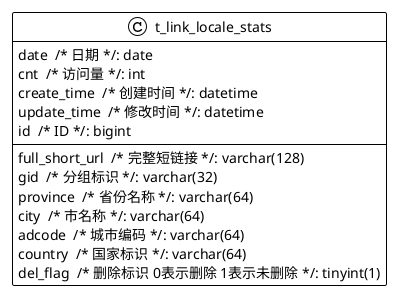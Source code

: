 @startuml

!theme plain
top to bottom direction
skinparam linetype ortho

class t_link_locale_stats {
   full_short_url  /* 完整短链接 */: varchar(128)
   gid  /* 分组标识 */: varchar(32)
   date  /* 日期 */: date
   cnt  /* 访问量 */: int
   province  /* 省份名称 */: varchar(64)
   city  /* 市名称 */: varchar(64)
   adcode  /* 城市编码 */: varchar(64)
   country  /* 国家标识 */: varchar(64)
   create_time  /* 创建时间 */: datetime
   update_time  /* 修改时间 */: datetime
   del_flag  /* 删除标识 0表示删除 1表示未删除 */: tinyint(1)
   id  /* ID */: bigint
}

@enduml
